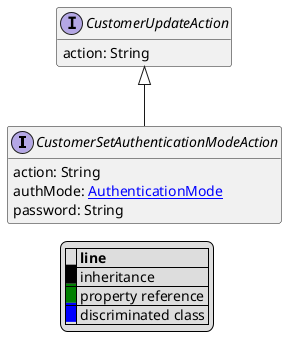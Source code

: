 @startuml

hide empty fields
hide empty methods
legend
|= |= line |
|<back:black>   </back>| inheritance |
|<back:green>   </back>| property reference |
|<back:blue>   </back>| discriminated class |
endlegend
interface CustomerSetAuthenticationModeAction [[CustomerSetAuthenticationModeAction.svg]] extends CustomerUpdateAction {
    action: String
    authMode: [[AuthenticationMode.svg AuthenticationMode]]
    password: String
}
interface CustomerUpdateAction [[CustomerUpdateAction.svg]]  {
    action: String
}





@enduml
